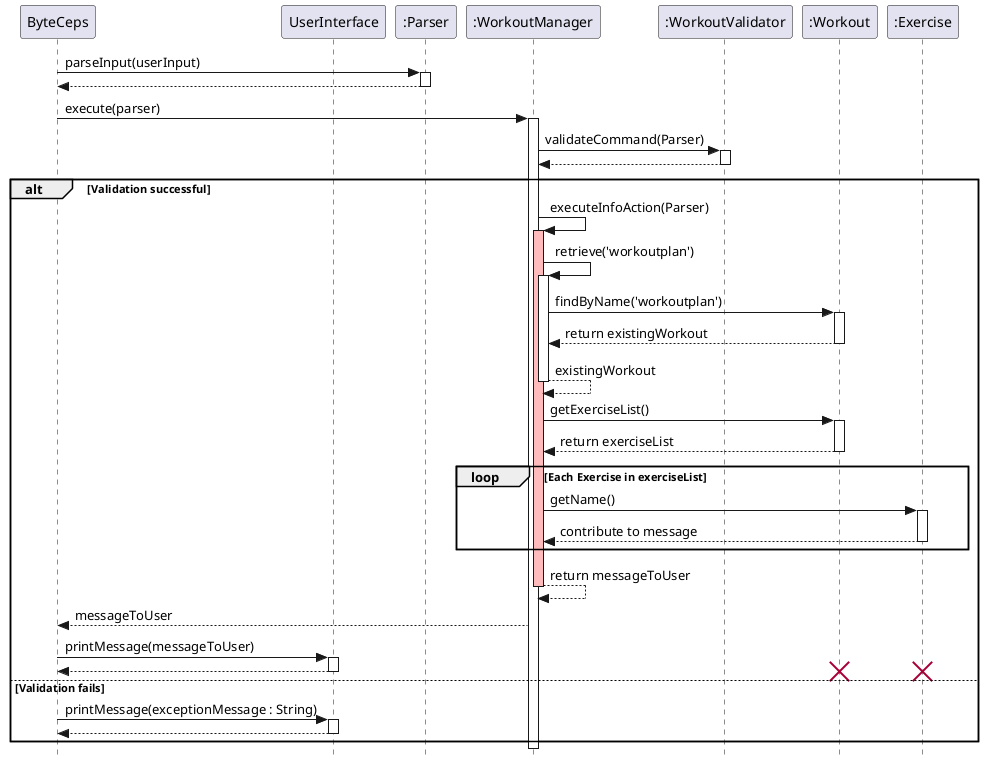 @startuml SequenceDiagram

skinparam classAttributeIconSize 0
skinparam style strictuml

participant ByteCeps as User
participant UserInterface
participant ":Parser" as Parser
participant ":WorkoutManager" as WorkoutManager
participant ":WorkoutValidator" as Validator
participant ":Workout" as Workout
participant ":Exercise" as Exercise

User -> Parser : parseInput(userInput)
activate Parser
User <-- Parser
deactivate Parser

User -> WorkoutManager : execute(parser)
activate WorkoutManager

WorkoutManager -> Validator : validateCommand(Parser)
activate Validator
Validator --> WorkoutManager :
deactivate Validator

alt Validation successful

    WorkoutManager -> WorkoutManager : executeInfoAction(Parser)
    activate WorkoutManager #FFBBBB

    WorkoutManager -> WorkoutManager : retrieve('workoutplan')
    activate WorkoutManager
    WorkoutManager -> Workout : findByName('workoutplan')
    activate Workout
    Workout --> WorkoutManager : return existingWorkout
    deactivate Workout
    WorkoutManager --> WorkoutManager : existingWorkout
    deactivate WorkoutManager #FFBBBB

    WorkoutManager -> Workout : getExerciseList()
    activate Workout
    Workout --> WorkoutManager : return exerciseList
    deactivate Workout

    loop Each Exercise in exerciseList
        WorkoutManager -> Exercise : getName()
        activate Exercise
        Exercise --> WorkoutManager : contribute to message
        deactivate Exercise
    end

    WorkoutManager --> WorkoutManager : return messageToUser
    deactivate WorkoutManager
    WorkoutManager --> User : messageToUser

    User -> UserInterface: printMessage(messageToUser)
    activate UserInterface
    UserInterface --> User
    deactivate UserInterface

    destroy Workout
    destroy Exercise

else Validation fails
    User -> UserInterface: printMessage(exceptionMessage : String)
    activate UserInterface
    UserInterface --> User:
    deactivate UserInterface
end

deactivate WorkoutManager
deactivate Parser

@enduml